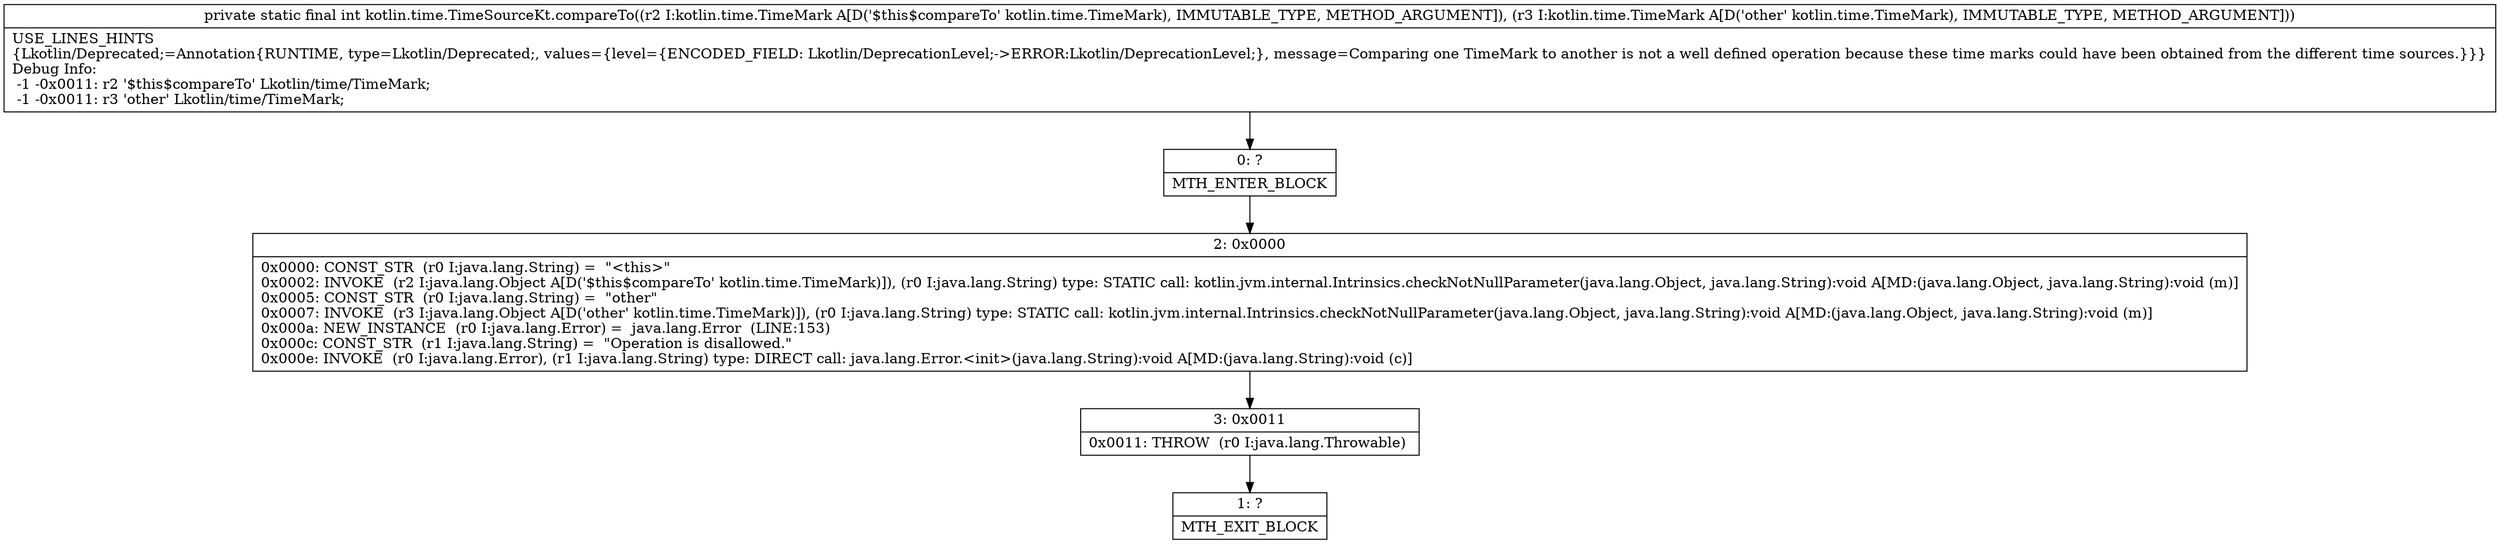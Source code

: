 digraph "CFG forkotlin.time.TimeSourceKt.compareTo(Lkotlin\/time\/TimeMark;Lkotlin\/time\/TimeMark;)I" {
Node_0 [shape=record,label="{0\:\ ?|MTH_ENTER_BLOCK\l}"];
Node_2 [shape=record,label="{2\:\ 0x0000|0x0000: CONST_STR  (r0 I:java.lang.String) =  \"\<this\>\" \l0x0002: INVOKE  (r2 I:java.lang.Object A[D('$this$compareTo' kotlin.time.TimeMark)]), (r0 I:java.lang.String) type: STATIC call: kotlin.jvm.internal.Intrinsics.checkNotNullParameter(java.lang.Object, java.lang.String):void A[MD:(java.lang.Object, java.lang.String):void (m)]\l0x0005: CONST_STR  (r0 I:java.lang.String) =  \"other\" \l0x0007: INVOKE  (r3 I:java.lang.Object A[D('other' kotlin.time.TimeMark)]), (r0 I:java.lang.String) type: STATIC call: kotlin.jvm.internal.Intrinsics.checkNotNullParameter(java.lang.Object, java.lang.String):void A[MD:(java.lang.Object, java.lang.String):void (m)]\l0x000a: NEW_INSTANCE  (r0 I:java.lang.Error) =  java.lang.Error  (LINE:153)\l0x000c: CONST_STR  (r1 I:java.lang.String) =  \"Operation is disallowed.\" \l0x000e: INVOKE  (r0 I:java.lang.Error), (r1 I:java.lang.String) type: DIRECT call: java.lang.Error.\<init\>(java.lang.String):void A[MD:(java.lang.String):void (c)]\l}"];
Node_3 [shape=record,label="{3\:\ 0x0011|0x0011: THROW  (r0 I:java.lang.Throwable) \l}"];
Node_1 [shape=record,label="{1\:\ ?|MTH_EXIT_BLOCK\l}"];
MethodNode[shape=record,label="{private static final int kotlin.time.TimeSourceKt.compareTo((r2 I:kotlin.time.TimeMark A[D('$this$compareTo' kotlin.time.TimeMark), IMMUTABLE_TYPE, METHOD_ARGUMENT]), (r3 I:kotlin.time.TimeMark A[D('other' kotlin.time.TimeMark), IMMUTABLE_TYPE, METHOD_ARGUMENT]))  | USE_LINES_HINTS\l\{Lkotlin\/Deprecated;=Annotation\{RUNTIME, type=Lkotlin\/Deprecated;, values=\{level=\{ENCODED_FIELD: Lkotlin\/DeprecationLevel;\-\>ERROR:Lkotlin\/DeprecationLevel;\}, message=Comparing one TimeMark to another is not a well defined operation because these time marks could have been obtained from the different time sources.\}\}\}\lDebug Info:\l  \-1 \-0x0011: r2 '$this$compareTo' Lkotlin\/time\/TimeMark;\l  \-1 \-0x0011: r3 'other' Lkotlin\/time\/TimeMark;\l}"];
MethodNode -> Node_0;Node_0 -> Node_2;
Node_2 -> Node_3;
Node_3 -> Node_1;
}

